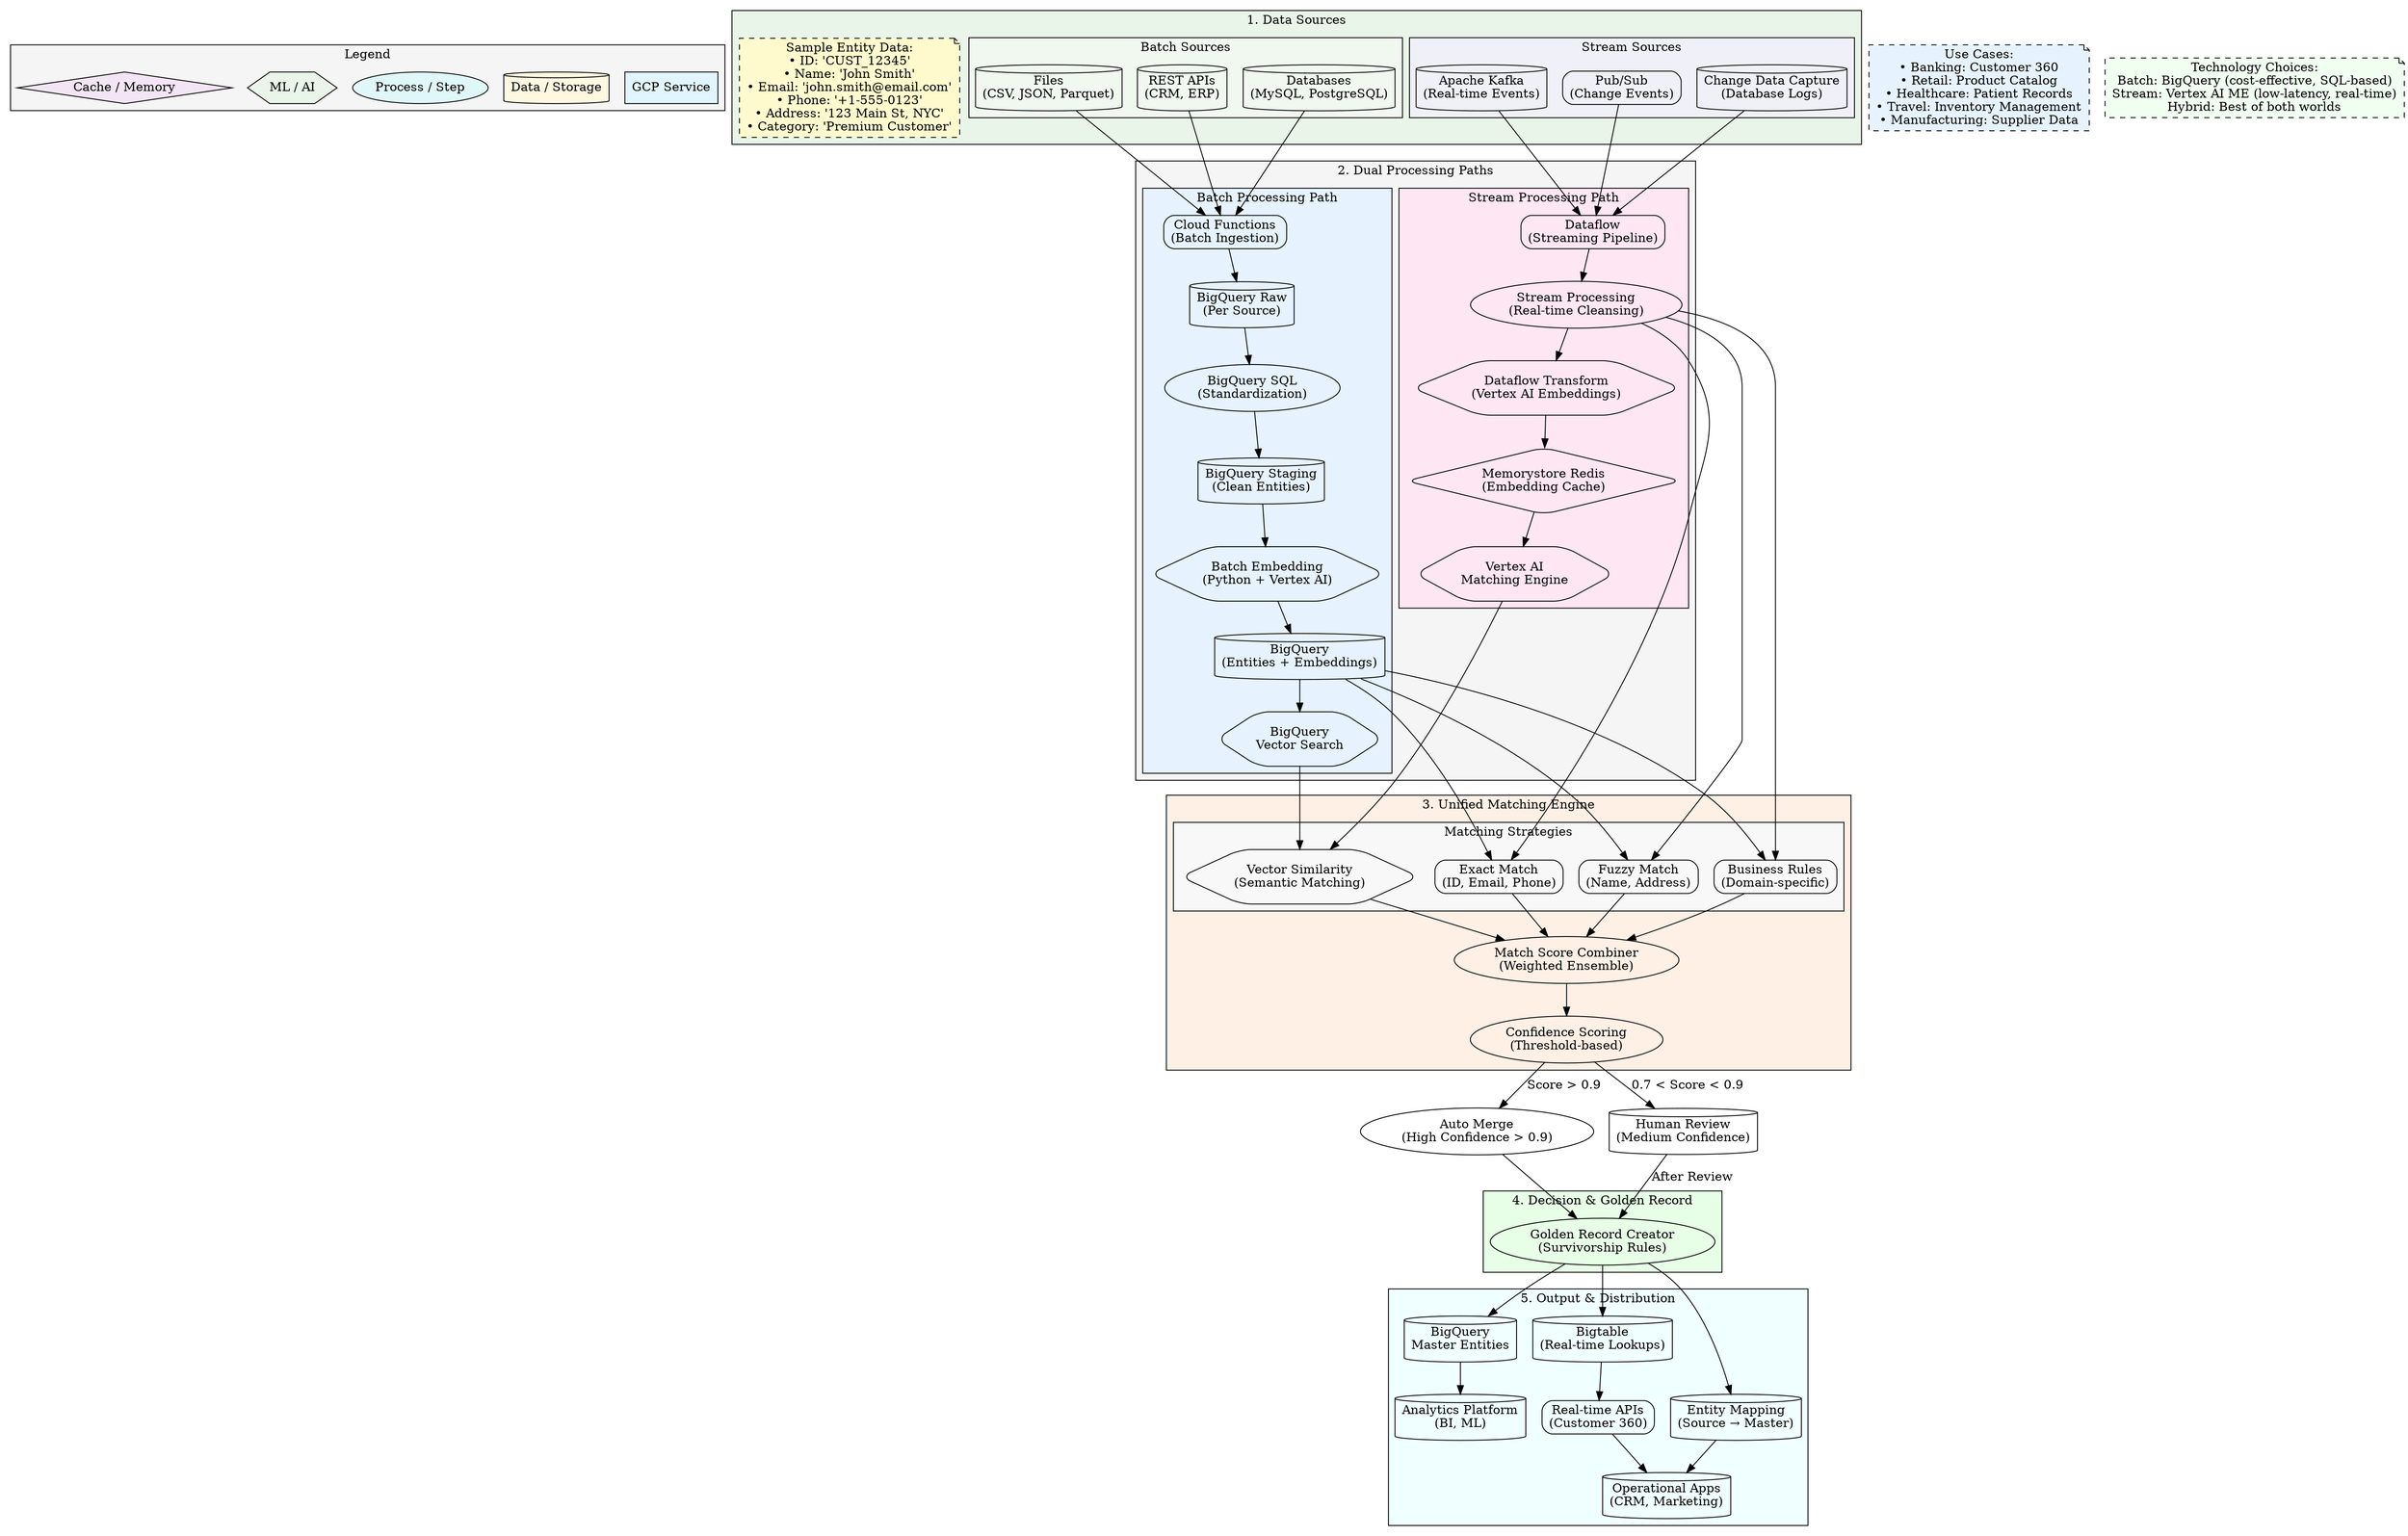 digraph Unified_MDM_Architecture {
  rankdir=TB;
  node [shape=box, style=rounded];
  compound=true;

  subgraph cluster_legend {
    label = "Legend";
    style=filled;
    fillcolor="#F5F5F5";
    GCP_Service [label="GCP Service", fillcolor="#E1F5FE", style="filled,solid"];
    Data_Storage [label="Data / Storage", shape=cylinder, fillcolor="#FFF8E1", style="filled,solid"];
    Process_Step [label="Process / Step", shape=ellipse, fillcolor="#E0F7FA", style="filled,solid"];
    ML_Component [label="ML / AI", shape=hexagon, fillcolor="#E8F5E8", style="filled,solid"];
    Cache_Layer [label="Cache / Memory", shape=diamond, fillcolor="#F3E5F5", style="filled,solid"];
  }

  subgraph cluster_data_sources {
    label = "1. Data Sources";
    bgcolor="#E8F5E8";

    subgraph cluster_batch_sources {
      label = "Batch Sources";
      bgcolor="#F0F8F0";
      Files [label="Files\n(CSV, JSON, Parquet)", shape=cylinder, fillcolor="#FFF8E1"];
      APIs [label="REST APIs\n(CRM, ERP)", shape=cylinder, fillcolor="#FFF8E1"];
      Databases [label="Databases\n(MySQL, PostgreSQL)", shape=cylinder, fillcolor="#FFF8E1"];
    }

    subgraph cluster_stream_sources {
      label = "Stream Sources";
      bgcolor="#F0F0F8";
      Kafka [label="Apache Kafka\n(Real-time Events)", shape=cylinder, fillcolor="#FFF8E1"];
      PubSub [label="Pub/Sub\n(Change Events)", fillcolor="#E1F5FE"];
      CDC [label="Change Data Capture\n(Database Logs)", shape=cylinder, fillcolor="#FFF8E1"];
    }

    // Sample entity data
    Sample_Entity [label="Sample Entity Data:\n• ID: 'CUST_12345'\n• Name: 'John Smith'\n• Email: 'john.smith@email.com'\n• Phone: '+1-555-0123'\n• Address: '123 Main St, NYC'\n• Category: 'Premium Customer'",
                   shape=note, fillcolor="#FFFACD", style="filled,dashed"];
  }

  subgraph cluster_processing_paths {
    label = "2. Dual Processing Paths";
    bgcolor="#F5F5F5";

    subgraph cluster_batch_path {
      label = "Batch Processing Path";
      bgcolor="#E6F3FF";

      // Batch ingestion
      Cloud_Functions_Batch [label="Cloud Functions\n(Batch Ingestion)", fillcolor="#E1F5FE"];
      BQ_Raw [label="BigQuery Raw\n(Per Source)", shape=cylinder, fillcolor="#FFF8E1"];
      BQ_Standardization [label="BigQuery SQL\n(Standardization)", shape=ellipse, fillcolor="#E0F7FA"];
      BQ_Staging [label="BigQuery Staging\n(Clean Entities)", shape=cylinder, fillcolor="#FFF8E1"];

      // Batch embedding
      Batch_Embedding [label="Batch Embedding\n(Python + Vertex AI)", shape=hexagon, fillcolor="#E8F5E8"];
      BQ_Embeddings [label="BigQuery\n(Entities + Embeddings)", shape=cylinder, fillcolor="#FFF8E1"];

      // Batch matching
      BQ_Vector_Search [label="BigQuery\nVector Search", shape=hexagon, fillcolor="#E8F5E8"];

      // Flow
      Files -> Cloud_Functions_Batch;
      APIs -> Cloud_Functions_Batch;
      Databases -> Cloud_Functions_Batch;
      Cloud_Functions_Batch -> BQ_Raw;
      BQ_Raw -> BQ_Standardization;
      BQ_Standardization -> BQ_Staging;
      BQ_Staging -> Batch_Embedding;
      Batch_Embedding -> BQ_Embeddings;
      BQ_Embeddings -> BQ_Vector_Search;
    }

    subgraph cluster_stream_path {
      label = "Stream Processing Path";
      bgcolor="#FFE6F3";

      // Stream ingestion
      Dataflow_Stream [label="Dataflow\n(Streaming Pipeline)", fillcolor="#E1F5FE"];
      Stream_Standardization [label="Stream Processing\n(Real-time Cleansing)", shape=ellipse, fillcolor="#E0F7FA"];

      // Stream embedding
      Stream_Embedding [label="Dataflow Transform\n(Vertex AI Embeddings)", shape=hexagon, fillcolor="#E8F5E8"];
      Embedding_Cache [label="Memorystore Redis\n(Embedding Cache)", shape=diamond, fillcolor="#F3E5F5"];

      // Stream matching
      Vertex_Matching_Engine [label="Vertex AI\nMatching Engine", shape=hexagon, fillcolor="#E8F5E8"];

      // Flow
      Kafka -> Dataflow_Stream;
      PubSub -> Dataflow_Stream;
      CDC -> Dataflow_Stream;
      Dataflow_Stream -> Stream_Standardization;
      Stream_Standardization -> Stream_Embedding;
      Stream_Embedding -> Embedding_Cache;
      Embedding_Cache -> Vertex_Matching_Engine;
    }
  }

  subgraph cluster_unified_matching {
    label = "3. Unified Matching Engine";
    bgcolor="#FFF0E6";

    subgraph cluster_matching_strategies {
      label = "Matching Strategies";
      bgcolor="#F8F8F8";

      Exact_Match [label="Exact Match\n(ID, Email, Phone)", fillcolor="#E1F5FE"];
      Fuzzy_Match [label="Fuzzy Match\n(Name, Address)", fillcolor="#E1F5FE"];
      Vector_Similarity [label="Vector Similarity\n(Semantic Matching)", shape=hexagon, fillcolor="#E8F5E8"];
      Business_Rules [label="Business Rules\n(Domain-specific)", fillcolor="#E1F5FE"];
    }

    Match_Combiner [label="Match Score Combiner\n(Weighted Ensemble)", shape=ellipse, fillcolor="#E0F7FA"];
    Confidence_Scoring [label="Confidence Scoring\n(Threshold-based)", shape=ellipse, fillcolor="#E0F7FA"];

    // Connections from both paths
    BQ_Vector_Search -> Vector_Similarity;
    Vertex_Matching_Engine -> Vector_Similarity;

    BQ_Embeddings -> Exact_Match;
    BQ_Embeddings -> Fuzzy_Match;
    BQ_Embeddings -> Business_Rules;

    Stream_Standardization -> Exact_Match;
    Stream_Standardization -> Fuzzy_Match;
    Stream_Standardization -> Business_Rules;

    Exact_Match -> Match_Combiner;
    Fuzzy_Match -> Match_Combiner;
    Vector_Similarity -> Match_Combiner;
    Business_Rules -> Match_Combiner;

    Match_Combiner -> Confidence_Scoring;
  }

  subgraph cluster_decision_engine {
    label = "4. Decision & Golden Record";
    bgcolor="#E6FFE6";

    Auto_Merge [label="Auto Merge\n(High Confidence > 0.9)", shape=ellipse, fillcolor="#90EE90"];
    Human_Review [label="Human Review\n(Medium Confidence)", shape=cylinder, fillcolor="#FFB6C1"];
    Golden_Record_Creator [label="Golden Record Creator\n(Survivorship Rules)", shape=ellipse, fillcolor="#E0F7FA"];

    Confidence_Scoring -> Auto_Merge [label="Score > 0.9"];
    Confidence_Scoring -> Human_Review [label="0.7 < Score < 0.9"];
    Auto_Merge -> Golden_Record_Creator;
    Human_Review -> Golden_Record_Creator [label="After Review"];
  }

  subgraph cluster_output {
    label = "5. Output & Distribution";
    bgcolor="#F0FFFF";

    BQ_Master_Entities [label="BigQuery\nMaster Entities", shape=cylinder, fillcolor="#FFF8E1"];
    Entity_Mapping [label="Entity Mapping\n(Source → Master)", shape=cylinder, fillcolor="#FFF8E1"];
    Bigtable_Operational [label="Bigtable\n(Real-time Lookups)", shape=cylinder, fillcolor="#FFF8E1"];

    // Distribution channels
    Analytics_Platform [label="Analytics Platform\n(BI, ML)", shape=cylinder, fillcolor="#E8F5E9"];
    Operational_Apps [label="Operational Apps\n(CRM, Marketing)", shape=cylinder, fillcolor="#E8F5E9"];
    Real_time_APIs [label="Real-time APIs\n(Customer 360)", fillcolor="#E1F5FE"];

    Golden_Record_Creator -> BQ_Master_Entities;
    Golden_Record_Creator -> Entity_Mapping;
    Golden_Record_Creator -> Bigtable_Operational;

    BQ_Master_Entities -> Analytics_Platform;
    Entity_Mapping -> Operational_Apps;
    Bigtable_Operational -> Real_time_APIs;
    Real_time_APIs -> Operational_Apps;
  }

  // Use case examples
  Use_Cases [label="Use Cases:\n• Banking: Customer 360\n• Retail: Product Catalog\n• Healthcare: Patient Records\n• Travel: Inventory Management\n• Manufacturing: Supplier Data",
            shape=note, fillcolor="#E6F3FF", style="filled,dashed"];

  // Technology comparison
  Tech_Comparison [label="Technology Choices:\nBatch: BigQuery (cost-effective, SQL-based)\nStream: Vertex AI ME (low-latency, real-time)\nHybrid: Best of both worlds",
                   shape=note, fillcolor="#F0FFF0", style="filled,dashed"];

  // Layout hints (removed conflicting rank constraints for nodes in clusters)
  {rank=same; Auto_Merge; Human_Review}
}
